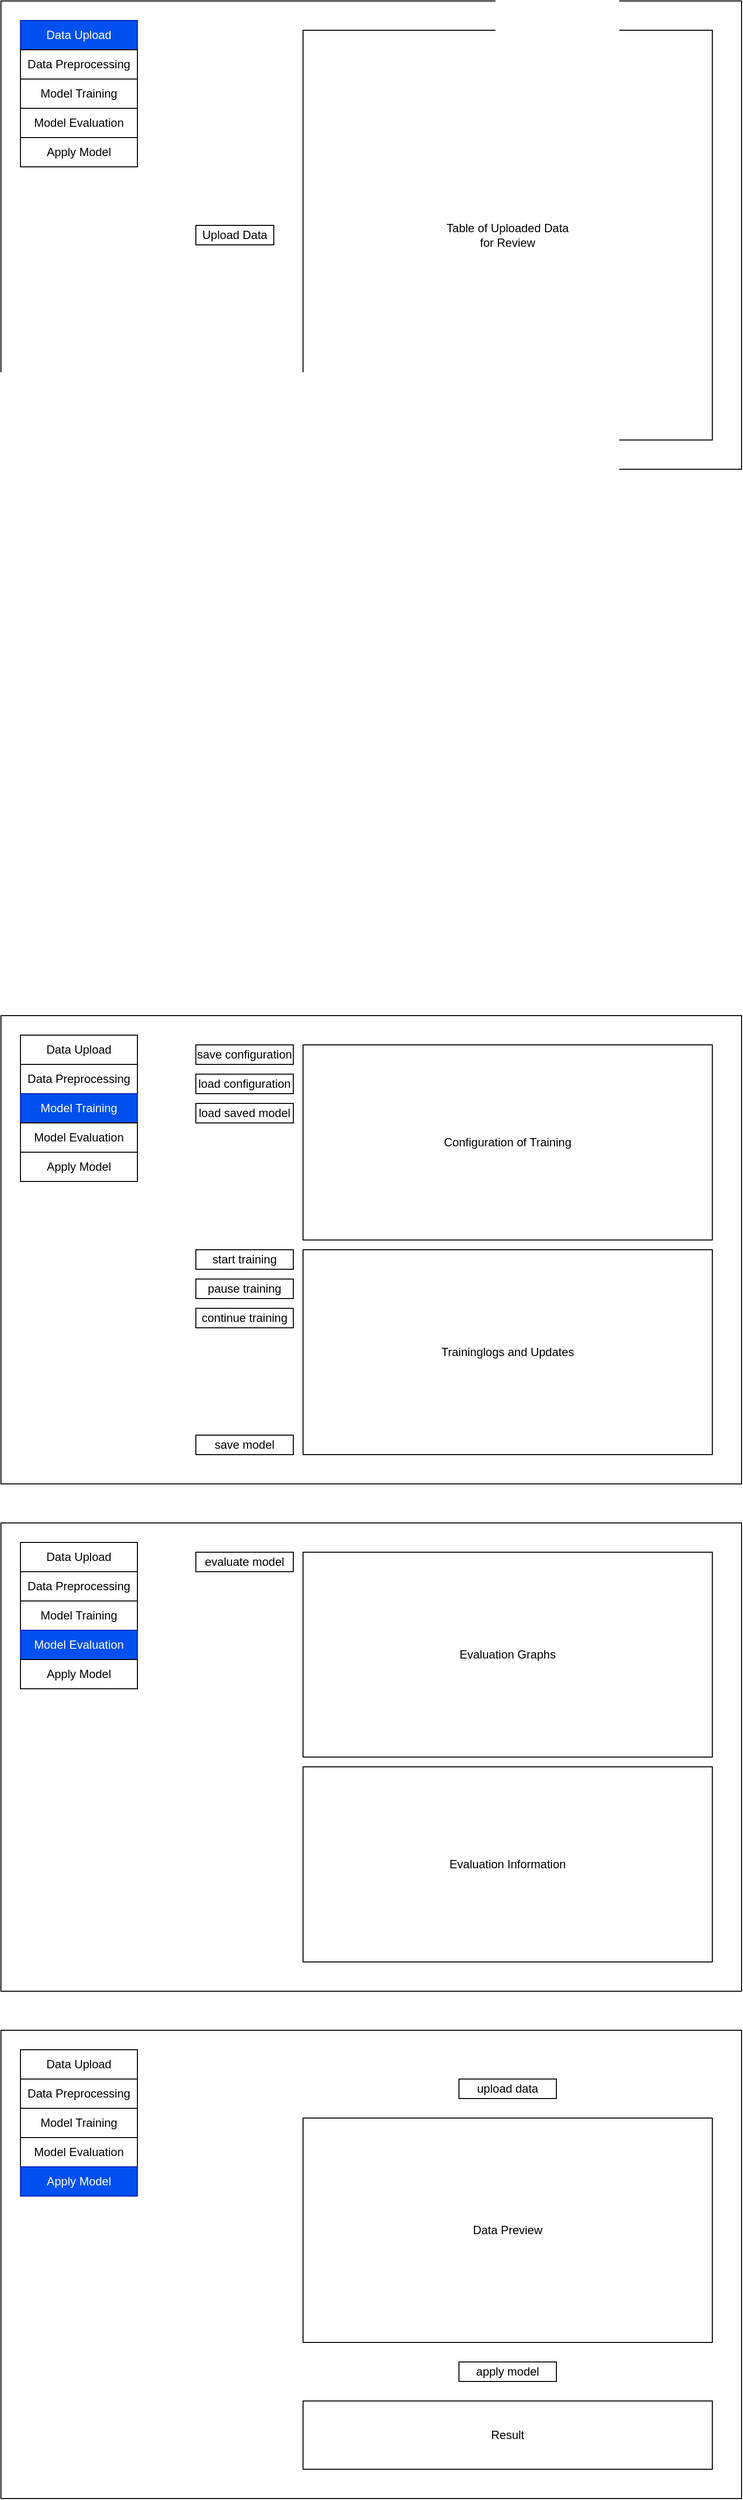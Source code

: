 <mxfile version="17.4.0" type="github" pages="5">
  <diagram id="4tYLgL0oTLtT2UZnyV7o" name="Page-1">
    <mxGraphModel dx="1038" dy="487" grid="1" gridSize="10" guides="1" tooltips="1" connect="1" arrows="1" fold="1" page="1" pageScale="1" pageWidth="827" pageHeight="2769" math="0" shadow="0">
      <root>
        <mxCell id="0" />
        <mxCell id="1" parent="0" />
        <mxCell id="48xXEbnAb-qMiGEoR66J-1" value="" style="rounded=0;whiteSpace=wrap;html=1;" parent="1" vertex="1">
          <mxGeometry x="40" y="40" width="760" height="480" as="geometry" />
        </mxCell>
        <mxCell id="48xXEbnAb-qMiGEoR66J-3" value="" style="rounded=0;whiteSpace=wrap;html=1;" parent="1" vertex="1">
          <mxGeometry x="40" y="1080" width="760" height="480" as="geometry" />
        </mxCell>
        <mxCell id="48xXEbnAb-qMiGEoR66J-4" value="" style="rounded=0;whiteSpace=wrap;html=1;" parent="1" vertex="1">
          <mxGeometry x="40" y="1600" width="760" height="480" as="geometry" />
        </mxCell>
        <mxCell id="48xXEbnAb-qMiGEoR66J-5" value="Upload Data" style="rounded=0;whiteSpace=wrap;html=1;" parent="1" vertex="1">
          <mxGeometry x="240" y="270" width="80" height="20" as="geometry" />
        </mxCell>
        <mxCell id="48xXEbnAb-qMiGEoR66J-6" value="&lt;div&gt;Table of Uploaded Data&lt;/div&gt;&lt;div&gt;for Review&lt;br&gt;&lt;/div&gt;" style="rounded=0;whiteSpace=wrap;html=1;" parent="1" vertex="1">
          <mxGeometry x="350" y="70" width="420" height="420" as="geometry" />
        </mxCell>
        <mxCell id="48xXEbnAb-qMiGEoR66J-12" value="" style="group" parent="1" vertex="1" connectable="0">
          <mxGeometry x="60" y="60" width="120" height="150" as="geometry" />
        </mxCell>
        <mxCell id="48xXEbnAb-qMiGEoR66J-7" value="Data Upload" style="rounded=0;whiteSpace=wrap;html=1;fillColor=#0050ef;fontColor=#ffffff;strokeColor=#001DBC;" parent="48xXEbnAb-qMiGEoR66J-12" vertex="1">
          <mxGeometry width="120" height="30" as="geometry" />
        </mxCell>
        <mxCell id="48xXEbnAb-qMiGEoR66J-8" value="Data Preprocessing" style="rounded=0;whiteSpace=wrap;html=1;" parent="48xXEbnAb-qMiGEoR66J-12" vertex="1">
          <mxGeometry y="30" width="120" height="30" as="geometry" />
        </mxCell>
        <mxCell id="48xXEbnAb-qMiGEoR66J-9" value="Model Training" style="rounded=0;whiteSpace=wrap;html=1;" parent="48xXEbnAb-qMiGEoR66J-12" vertex="1">
          <mxGeometry y="60" width="120" height="30" as="geometry" />
        </mxCell>
        <mxCell id="48xXEbnAb-qMiGEoR66J-10" value="Model Evaluation" style="rounded=0;whiteSpace=wrap;html=1;" parent="48xXEbnAb-qMiGEoR66J-12" vertex="1">
          <mxGeometry y="90" width="120" height="30" as="geometry" />
        </mxCell>
        <mxCell id="48xXEbnAb-qMiGEoR66J-11" value="Apply Model" style="rounded=0;whiteSpace=wrap;html=1;" parent="48xXEbnAb-qMiGEoR66J-12" vertex="1">
          <mxGeometry y="120" width="120" height="30" as="geometry" />
        </mxCell>
        <mxCell id="2kNzjl0Pul56ljBtTVwd-8" value="" style="group" parent="1" vertex="1" connectable="0">
          <mxGeometry x="60" y="1100" width="120" height="150" as="geometry" />
        </mxCell>
        <mxCell id="2kNzjl0Pul56ljBtTVwd-9" value="Data Upload" style="rounded=0;whiteSpace=wrap;html=1;" parent="2kNzjl0Pul56ljBtTVwd-8" vertex="1">
          <mxGeometry width="120" height="30" as="geometry" />
        </mxCell>
        <mxCell id="2kNzjl0Pul56ljBtTVwd-10" value="Data Preprocessing" style="rounded=0;whiteSpace=wrap;html=1;" parent="2kNzjl0Pul56ljBtTVwd-8" vertex="1">
          <mxGeometry y="30" width="120" height="30" as="geometry" />
        </mxCell>
        <mxCell id="2kNzjl0Pul56ljBtTVwd-11" value="Model Training" style="rounded=0;whiteSpace=wrap;html=1;fillColor=#0050ef;fontColor=#ffffff;strokeColor=#001DBC;" parent="2kNzjl0Pul56ljBtTVwd-8" vertex="1">
          <mxGeometry y="60" width="120" height="30" as="geometry" />
        </mxCell>
        <mxCell id="2kNzjl0Pul56ljBtTVwd-12" value="Model Evaluation" style="rounded=0;whiteSpace=wrap;html=1;" parent="2kNzjl0Pul56ljBtTVwd-8" vertex="1">
          <mxGeometry y="90" width="120" height="30" as="geometry" />
        </mxCell>
        <mxCell id="2kNzjl0Pul56ljBtTVwd-13" value="Apply Model" style="rounded=0;whiteSpace=wrap;html=1;" parent="2kNzjl0Pul56ljBtTVwd-8" vertex="1">
          <mxGeometry y="120" width="120" height="30" as="geometry" />
        </mxCell>
        <mxCell id="2kNzjl0Pul56ljBtTVwd-14" value="" style="group" parent="1" vertex="1" connectable="0">
          <mxGeometry x="60" y="1620" width="120" height="150" as="geometry" />
        </mxCell>
        <mxCell id="2kNzjl0Pul56ljBtTVwd-15" value="Data Upload" style="rounded=0;whiteSpace=wrap;html=1;" parent="2kNzjl0Pul56ljBtTVwd-14" vertex="1">
          <mxGeometry width="120" height="30" as="geometry" />
        </mxCell>
        <mxCell id="2kNzjl0Pul56ljBtTVwd-16" value="Data Preprocessing" style="rounded=0;whiteSpace=wrap;html=1;" parent="2kNzjl0Pul56ljBtTVwd-14" vertex="1">
          <mxGeometry y="30" width="120" height="30" as="geometry" />
        </mxCell>
        <mxCell id="2kNzjl0Pul56ljBtTVwd-17" value="Model Training" style="rounded=0;whiteSpace=wrap;html=1;" parent="2kNzjl0Pul56ljBtTVwd-14" vertex="1">
          <mxGeometry y="60" width="120" height="30" as="geometry" />
        </mxCell>
        <mxCell id="2kNzjl0Pul56ljBtTVwd-18" value="Model Evaluation" style="rounded=0;whiteSpace=wrap;html=1;fillColor=#0050ef;fontColor=#ffffff;strokeColor=#001DBC;" parent="2kNzjl0Pul56ljBtTVwd-14" vertex="1">
          <mxGeometry y="90" width="120" height="30" as="geometry" />
        </mxCell>
        <mxCell id="2kNzjl0Pul56ljBtTVwd-19" value="Apply Model" style="rounded=0;whiteSpace=wrap;html=1;" parent="2kNzjl0Pul56ljBtTVwd-14" vertex="1">
          <mxGeometry y="120" width="120" height="30" as="geometry" />
        </mxCell>
        <mxCell id="2kNzjl0Pul56ljBtTVwd-20" value="" style="rounded=0;whiteSpace=wrap;html=1;" parent="1" vertex="1">
          <mxGeometry x="40" y="2120" width="760" height="480" as="geometry" />
        </mxCell>
        <mxCell id="2kNzjl0Pul56ljBtTVwd-21" value="" style="group" parent="1" vertex="1" connectable="0">
          <mxGeometry x="60" y="2140" width="120" height="150" as="geometry" />
        </mxCell>
        <mxCell id="2kNzjl0Pul56ljBtTVwd-22" value="Data Upload" style="rounded=0;whiteSpace=wrap;html=1;" parent="2kNzjl0Pul56ljBtTVwd-21" vertex="1">
          <mxGeometry width="120" height="30" as="geometry" />
        </mxCell>
        <mxCell id="2kNzjl0Pul56ljBtTVwd-23" value="Data Preprocessing" style="rounded=0;whiteSpace=wrap;html=1;" parent="2kNzjl0Pul56ljBtTVwd-21" vertex="1">
          <mxGeometry y="30" width="120" height="30" as="geometry" />
        </mxCell>
        <mxCell id="2kNzjl0Pul56ljBtTVwd-24" value="Model Training" style="rounded=0;whiteSpace=wrap;html=1;" parent="2kNzjl0Pul56ljBtTVwd-21" vertex="1">
          <mxGeometry y="60" width="120" height="30" as="geometry" />
        </mxCell>
        <mxCell id="2kNzjl0Pul56ljBtTVwd-25" value="Model Evaluation" style="rounded=0;whiteSpace=wrap;html=1;" parent="2kNzjl0Pul56ljBtTVwd-21" vertex="1">
          <mxGeometry y="90" width="120" height="30" as="geometry" />
        </mxCell>
        <mxCell id="2kNzjl0Pul56ljBtTVwd-26" value="Apply Model" style="rounded=0;whiteSpace=wrap;html=1;fillColor=#0050ef;fontColor=#ffffff;strokeColor=#001DBC;" parent="2kNzjl0Pul56ljBtTVwd-21" vertex="1">
          <mxGeometry y="120" width="120" height="30" as="geometry" />
        </mxCell>
        <mxCell id="2kNzjl0Pul56ljBtTVwd-34" value="start training" style="rounded=0;whiteSpace=wrap;html=1;" parent="1" vertex="1">
          <mxGeometry x="240" y="1320" width="100" height="20" as="geometry" />
        </mxCell>
        <mxCell id="2kNzjl0Pul56ljBtTVwd-35" value="Configuration of Training" style="rounded=0;whiteSpace=wrap;html=1;" parent="1" vertex="1">
          <mxGeometry x="350" y="1110" width="420" height="200" as="geometry" />
        </mxCell>
        <mxCell id="2kNzjl0Pul56ljBtTVwd-36" value="Traininglogs and Updates" style="rounded=0;whiteSpace=wrap;html=1;" parent="1" vertex="1">
          <mxGeometry x="350" y="1320" width="420" height="210" as="geometry" />
        </mxCell>
        <mxCell id="2kNzjl0Pul56ljBtTVwd-37" value="continue training" style="rounded=0;whiteSpace=wrap;html=1;" parent="1" vertex="1">
          <mxGeometry x="240" y="1380" width="100" height="20" as="geometry" />
        </mxCell>
        <mxCell id="2kNzjl0Pul56ljBtTVwd-38" value="save model" style="rounded=0;whiteSpace=wrap;html=1;" parent="1" vertex="1">
          <mxGeometry x="240" y="1510" width="100" height="20" as="geometry" />
        </mxCell>
        <mxCell id="2kNzjl0Pul56ljBtTVwd-39" value="load saved model" style="rounded=0;whiteSpace=wrap;html=1;" parent="1" vertex="1">
          <mxGeometry x="240" y="1170" width="100" height="20" as="geometry" />
        </mxCell>
        <mxCell id="2kNzjl0Pul56ljBtTVwd-40" value="pause training" style="rounded=0;whiteSpace=wrap;html=1;" parent="1" vertex="1">
          <mxGeometry x="240" y="1350" width="100" height="20" as="geometry" />
        </mxCell>
        <mxCell id="2kNzjl0Pul56ljBtTVwd-42" value="save configuration" style="rounded=0;whiteSpace=wrap;html=1;" parent="1" vertex="1">
          <mxGeometry x="240" y="1110" width="100" height="20" as="geometry" />
        </mxCell>
        <mxCell id="2kNzjl0Pul56ljBtTVwd-43" value="load configuration" style="rounded=0;whiteSpace=wrap;html=1;" parent="1" vertex="1">
          <mxGeometry x="240" y="1140" width="100" height="20" as="geometry" />
        </mxCell>
        <mxCell id="2kNzjl0Pul56ljBtTVwd-44" value="Evaluation Graphs" style="rounded=0;whiteSpace=wrap;html=1;" parent="1" vertex="1">
          <mxGeometry x="350" y="1630" width="420" height="210" as="geometry" />
        </mxCell>
        <mxCell id="2kNzjl0Pul56ljBtTVwd-51" value="evaluate model" style="rounded=0;whiteSpace=wrap;html=1;" parent="1" vertex="1">
          <mxGeometry x="240" y="1630" width="100" height="20" as="geometry" />
        </mxCell>
        <mxCell id="2kNzjl0Pul56ljBtTVwd-52" value="Evaluation Information" style="rounded=0;whiteSpace=wrap;html=1;" parent="1" vertex="1">
          <mxGeometry x="350" y="1850" width="420" height="200" as="geometry" />
        </mxCell>
        <mxCell id="2kNzjl0Pul56ljBtTVwd-53" value="Data Preview" style="rounded=0;whiteSpace=wrap;html=1;" parent="1" vertex="1">
          <mxGeometry x="350" y="2210" width="420" height="230" as="geometry" />
        </mxCell>
        <mxCell id="2kNzjl0Pul56ljBtTVwd-54" value="apply model" style="rounded=0;whiteSpace=wrap;html=1;" parent="1" vertex="1">
          <mxGeometry x="510" y="2460" width="100" height="20" as="geometry" />
        </mxCell>
        <mxCell id="2kNzjl0Pul56ljBtTVwd-55" value="Result" style="rounded=0;whiteSpace=wrap;html=1;" parent="1" vertex="1">
          <mxGeometry x="350" y="2500" width="420" height="70" as="geometry" />
        </mxCell>
        <mxCell id="2kNzjl0Pul56ljBtTVwd-56" value="upload data" style="rounded=0;whiteSpace=wrap;html=1;" parent="1" vertex="1">
          <mxGeometry x="510" y="2170" width="100" height="20" as="geometry" />
        </mxCell>
      </root>
    </mxGraphModel>
  </diagram>
  <diagram id="2YD4KkWJASeorrSyNjiq" name="Page-2">
    <mxGraphModel dx="1887" dy="3585" grid="1" gridSize="10" guides="1" tooltips="1" connect="1" arrows="1" fold="1" page="1" pageScale="1" pageWidth="1600" pageHeight="900" math="0" shadow="0">
      <root>
        <mxCell id="0" />
        <mxCell id="1" parent="0" />
        <mxCell id="Otzy1hnX19__8NzAMTI1-13" value="" style="group" vertex="1" connectable="0" parent="1">
          <mxGeometry x="20" y="-2690" width="1560" height="870" as="geometry" />
        </mxCell>
        <mxCell id="Otzy1hnX19__8NzAMTI1-1" value="" style="rounded=0;whiteSpace=wrap;html=1;container=0;" vertex="1" parent="Otzy1hnX19__8NzAMTI1-13">
          <mxGeometry width="1560.0" height="870.0" as="geometry" />
        </mxCell>
        <mxCell id="Otzy1hnX19__8NzAMTI1-2" value="" style="group" vertex="1" connectable="0" parent="Otzy1hnX19__8NzAMTI1-13">
          <mxGeometry x="41.053" y="36.25" width="246.316" height="271.875" as="geometry" />
        </mxCell>
        <mxCell id="Otzy1hnX19__8NzAMTI1-3" value="&lt;font style=&quot;font-size: 24px&quot;&gt;Data Upload&lt;/font&gt;" style="rounded=0;whiteSpace=wrap;html=1;" vertex="1" parent="Otzy1hnX19__8NzAMTI1-2">
          <mxGeometry width="246.316" height="54.375" as="geometry" />
        </mxCell>
        <mxCell id="Otzy1hnX19__8NzAMTI1-4" value="&lt;font style=&quot;font-size: 24px&quot;&gt;Data Preprocessing&lt;/font&gt;" style="rounded=0;whiteSpace=wrap;html=1;fillColor=#0050ef;fontColor=#ffffff;strokeColor=#001DBC;" vertex="1" parent="Otzy1hnX19__8NzAMTI1-2">
          <mxGeometry y="54.375" width="246.316" height="54.375" as="geometry" />
        </mxCell>
        <mxCell id="Otzy1hnX19__8NzAMTI1-5" value="&lt;font style=&quot;font-size: 24px&quot;&gt;Model Training&lt;/font&gt;" style="rounded=0;whiteSpace=wrap;html=1;" vertex="1" parent="Otzy1hnX19__8NzAMTI1-2">
          <mxGeometry y="108.75" width="246.316" height="54.375" as="geometry" />
        </mxCell>
        <mxCell id="Otzy1hnX19__8NzAMTI1-6" value="&lt;font style=&quot;font-size: 24px&quot;&gt;Model Evaluation&lt;/font&gt;" style="rounded=0;whiteSpace=wrap;html=1;" vertex="1" parent="Otzy1hnX19__8NzAMTI1-2">
          <mxGeometry y="163.125" width="246.316" height="54.375" as="geometry" />
        </mxCell>
        <mxCell id="Otzy1hnX19__8NzAMTI1-7" value="&lt;font style=&quot;font-size: 24px&quot;&gt;Apply Model&lt;/font&gt;" style="rounded=0;whiteSpace=wrap;html=1;" vertex="1" parent="Otzy1hnX19__8NzAMTI1-2">
          <mxGeometry y="217.5" width="246.316" height="54.375" as="geometry" />
        </mxCell>
        <mxCell id="Otzy1hnX19__8NzAMTI1-8" value="&lt;div style=&quot;font-size: 40px&quot;&gt;&lt;font style=&quot;font-size: 40px&quot;&gt;Table of Uploaded Data&lt;/font&gt;&lt;/div&gt;" style="rounded=0;whiteSpace=wrap;html=1;" vertex="1" parent="Otzy1hnX19__8NzAMTI1-13">
          <mxGeometry x="636.316" y="54.375" width="862.105" height="761.25" as="geometry" />
        </mxCell>
        <mxCell id="Otzy1hnX19__8NzAMTI1-9" value="&lt;font style=&quot;font-size: 28px&quot;&gt;ADD&lt;/font&gt;&lt;br&gt;&lt;span style=&quot;white-space: pre&quot;&gt;&lt;/span&gt;" style="rounded=0;whiteSpace=wrap;html=1;" vertex="1" parent="Otzy1hnX19__8NzAMTI1-13">
          <mxGeometry x="636.316" y="54.375" width="287.368" height="54.375" as="geometry" />
        </mxCell>
        <mxCell id="Otzy1hnX19__8NzAMTI1-10" value="&lt;font style=&quot;font-size: 28px&quot;&gt;UPDATE&lt;/font&gt;" style="rounded=0;whiteSpace=wrap;html=1;" vertex="1" parent="Otzy1hnX19__8NzAMTI1-13">
          <mxGeometry x="923.684" y="54.375" width="287.368" height="54.375" as="geometry" />
        </mxCell>
        <mxCell id="Otzy1hnX19__8NzAMTI1-11" style="edgeStyle=orthogonalEdgeStyle;rounded=0;orthogonalLoop=1;jettySize=auto;html=1;exitX=0.5;exitY=1;exitDx=0;exitDy=0;" edge="1" parent="Otzy1hnX19__8NzAMTI1-13" source="Otzy1hnX19__8NzAMTI1-10" target="Otzy1hnX19__8NzAMTI1-10">
          <mxGeometry relative="1" as="geometry" />
        </mxCell>
        <mxCell id="Otzy1hnX19__8NzAMTI1-12" value="&lt;font style=&quot;font-size: 28px&quot;&gt;DELETE&lt;/font&gt;" style="rounded=0;whiteSpace=wrap;html=1;" vertex="1" parent="Otzy1hnX19__8NzAMTI1-13">
          <mxGeometry x="1211.053" y="54.375" width="287.368" height="54.375" as="geometry" />
        </mxCell>
      </root>
    </mxGraphModel>
  </diagram>
  <diagram id="PwWvhvOilSZa0Q2SI5tz" name="Page-3">
    <mxGraphModel dx="1038" dy="487" grid="1" gridSize="10" guides="1" tooltips="1" connect="1" arrows="1" fold="1" page="1" pageScale="1" pageWidth="827" pageHeight="1169" math="0" shadow="0">
      <root>
        <mxCell id="0" />
        <mxCell id="1" parent="0" />
      </root>
    </mxGraphModel>
  </diagram>
  <diagram id="av-h_516lMuXDA2QhC8v" name="Page-4">
    <mxGraphModel dx="1038" dy="487" grid="1" gridSize="10" guides="1" tooltips="1" connect="1" arrows="1" fold="1" page="1" pageScale="1" pageWidth="827" pageHeight="1169" math="0" shadow="0">
      <root>
        <mxCell id="0" />
        <mxCell id="1" parent="0" />
      </root>
    </mxGraphModel>
  </diagram>
  <diagram id="NXiatLwmGJsIgTr0cSIw" name="Page-5">
    <mxGraphModel dx="1038" dy="487" grid="1" gridSize="10" guides="1" tooltips="1" connect="1" arrows="1" fold="1" page="1" pageScale="1" pageWidth="827" pageHeight="1169" math="0" shadow="0">
      <root>
        <mxCell id="0" />
        <mxCell id="1" parent="0" />
      </root>
    </mxGraphModel>
  </diagram>
</mxfile>
